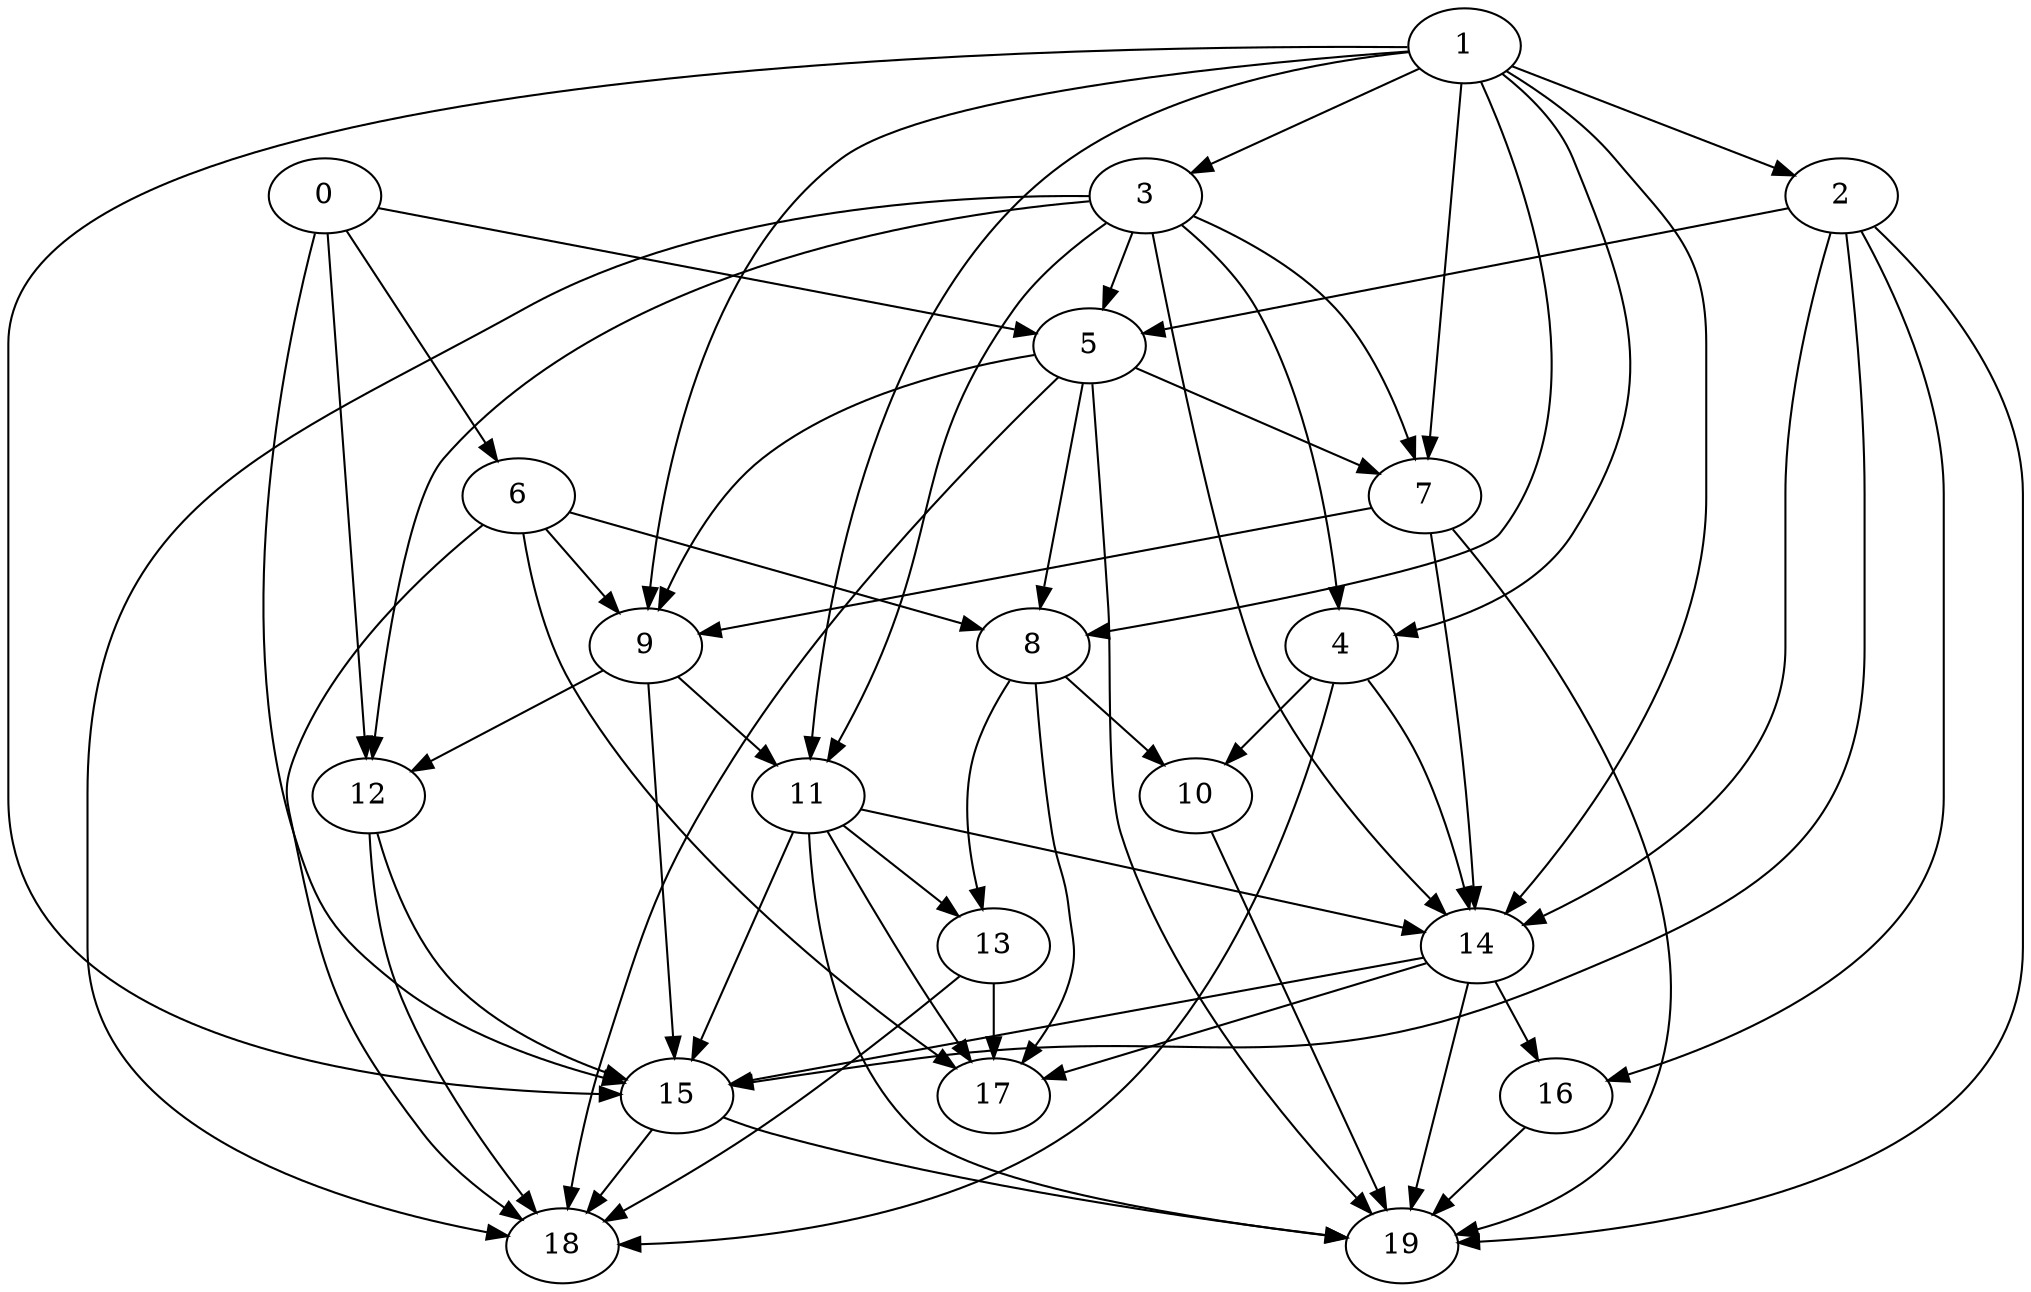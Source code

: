 digraph  {
0 [Weight=3];
1 [Weight=2];
2 [Weight=5];
3 [Weight=4];
4 [Weight=2];
5 [Weight=6];
6 [Weight=3];
7 [Weight=4];
8 [Weight=5];
9 [Weight=2];
10 [Weight=3];
11 [Weight=1];
12 [Weight=4];
13 [Weight=3];
14 [Weight=2];
15 [Weight=5];
16 [Weight=2];
17 [Weight=4];
18 [Weight=1];
19 [Weight=3];

0 -> 5 [Weight=2];
0 -> 6 [Weight=4];
0 -> 12 [Weight=3];
0 -> 15 [Weight=6];
1 -> 2 [Weight=5];
1 -> 3 [Weight=2];
1 -> 4 [Weight=4];
1 -> 7 [Weight=1];
1 -> 8 [Weight=3];
1 -> 9 [Weight=5];
1 -> 11 [Weight=2];
1 -> 14 [Weight=4];
1 -> 15 [Weight=3];
2 -> 5 [Weight=2];
2 -> 14 [Weight=1];
2 -> 15 [Weight=3];
2 -> 16 [Weight=4];
2 -> 19 [Weight=2];
3 -> 4 [Weight=5];
3 -> 5 [Weight=4];
3 -> 7 [Weight=2];
3 -> 11 [Weight=3];
3 -> 12 [Weight=6];
3 -> 14 [Weight=1];
3 -> 18 [Weight=2];
4 -> 10 [Weight=3];
4 -> 14 [Weight=5];
4 -> 18 [Weight=1];
5 -> 7 [Weight=4];
5 -> 8 [Weight=2];
5 -> 9 [Weight=3];
5 -> 18 [Weight=6];
5 -> 19 [Weight=4];
6 -> 8 [Weight=2];
6 -> 9 [Weight=3];
6 -> 17 [Weight=5];
6 -> 18 [Weight=1];
7 -> 9 [Weight=4];
7 -> 14 [Weight=2];
7 -> 19 [Weight=3];
8 -> 10 [Weight=5];
8 -> 13 [Weight=1];
8 -> 17 [Weight=3];
9 -> 11 [Weight=2];
9 -> 12 [Weight=4];
9 -> 15 [Weight=3];
10 -> 19 [Weight=2];
11 -> 13 [Weight=4];
11 -> 14 [Weight=1];
11 -> 15 [Weight=3];
11 -> 17 [Weight=5];
11 -> 19 [Weight=2];
12 -> 15 [Weight=4];
12 -> 18 [Weight=3];
13 -> 17 [Weight=2];
13 -> 18 [Weight=5];
14 -> 15 [Weight=1];
14 -> 16 [Weight=3];
14 -> 17 [Weight=2];
14 -> 19 [Weight=4];
15 -> 18 [Weight=3];
15 -> 19 [Weight=2];
16 -> 19 [Weight=5];
}
